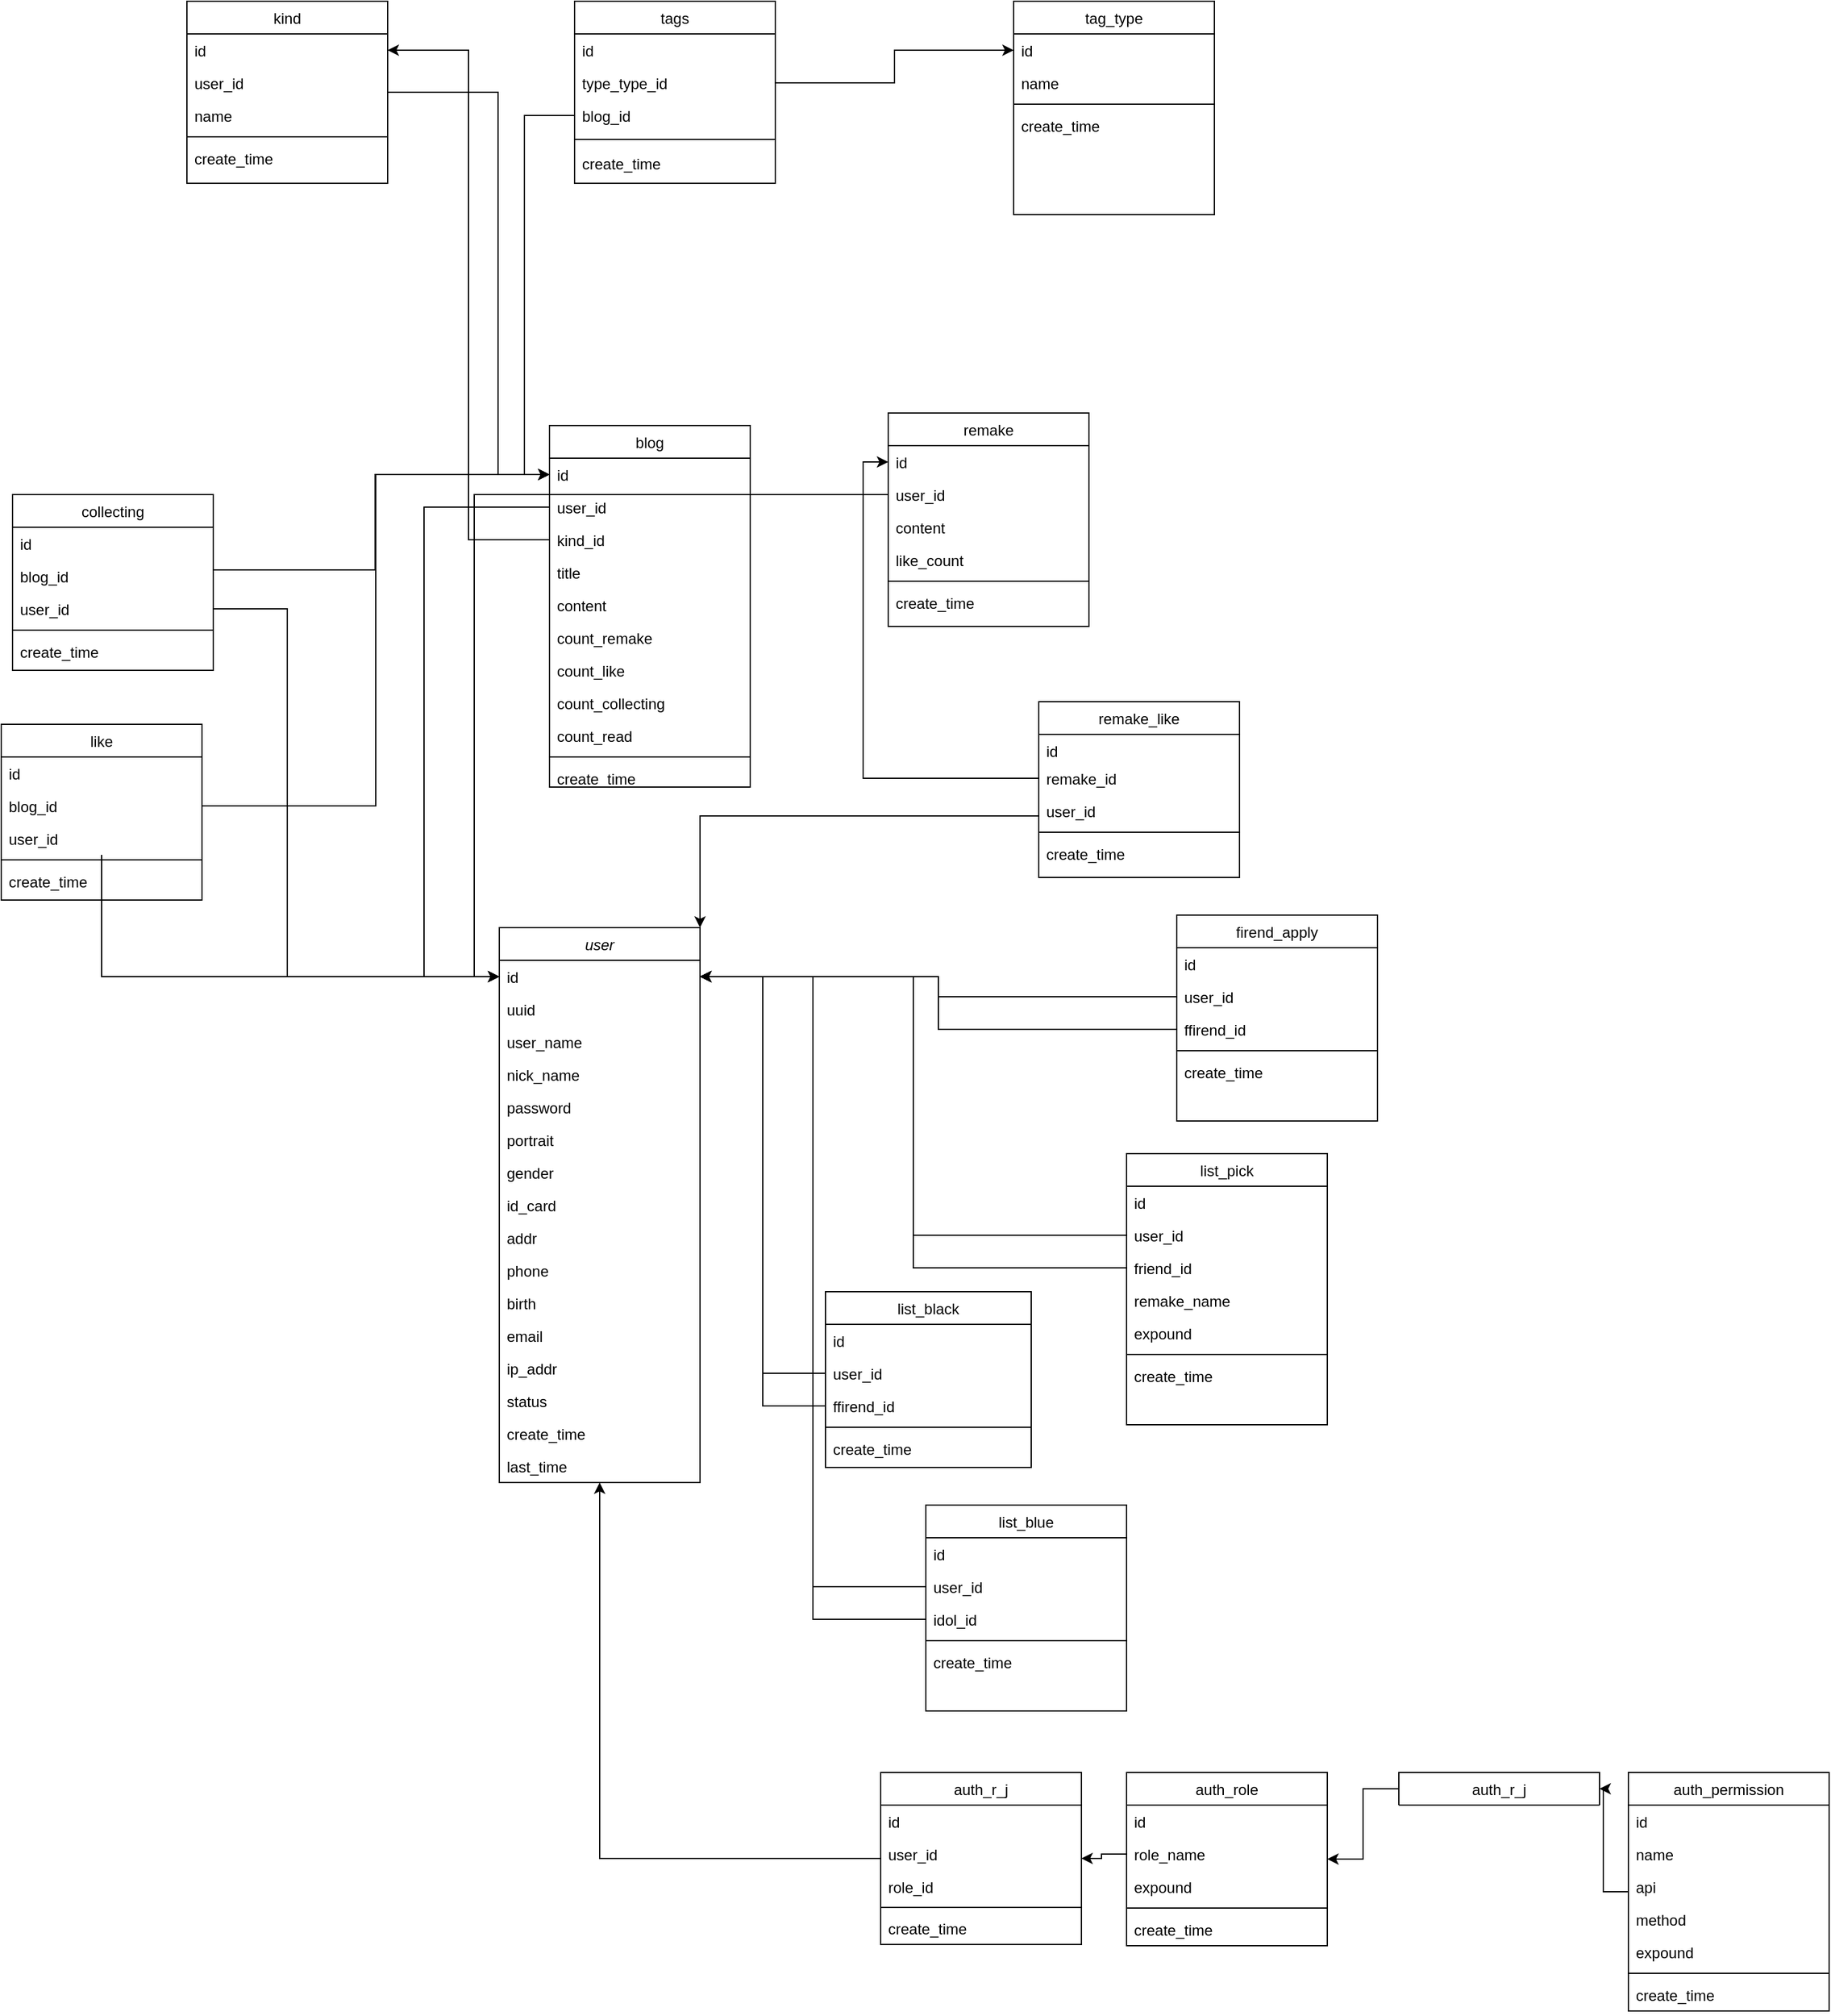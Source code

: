 <mxfile version="13.7.9" type="embed"><diagram id="C5RBs43oDa-KdzZeNtuy" name="Page-1"><mxGraphModel dx="1106" dy="1370" grid="0" gridSize="10" guides="1" tooltips="1" connect="1" arrows="1" fold="1" page="0" pageScale="1" pageWidth="827" pageHeight="1169" background="none" math="0" shadow="0"><root><mxCell id="WIyWlLk6GJQsqaUBKTNV-0"/><mxCell id="WIyWlLk6GJQsqaUBKTNV-1" parent="WIyWlLk6GJQsqaUBKTNV-0"/><mxCell id="zkfFHV4jXpPFQw0GAbJ--0" value="user" style="swimlane;fontStyle=2;align=center;verticalAlign=top;childLayout=stackLayout;horizontal=1;startSize=26;horizontalStack=0;resizeParent=1;resizeLast=0;collapsible=1;marginBottom=0;rounded=0;shadow=0;strokeWidth=1;" parent="WIyWlLk6GJQsqaUBKTNV-1" vertex="1"><mxGeometry x="110" y="110" width="160" height="442" as="geometry"><mxRectangle x="110" y="110" width="160" height="26" as="alternateBounds"/></mxGeometry></mxCell><mxCell id="zkfFHV4jXpPFQw0GAbJ--1" value="id" style="text;align=left;verticalAlign=top;spacingLeft=4;spacingRight=4;overflow=hidden;rotatable=0;points=[[0,0.5],[1,0.5]];portConstraint=eastwest;" parent="zkfFHV4jXpPFQw0GAbJ--0" vertex="1"><mxGeometry y="26" width="160" height="26" as="geometry"/></mxCell><mxCell id="88" value="uuid" style="text;align=left;verticalAlign=top;spacingLeft=4;spacingRight=4;overflow=hidden;rotatable=0;points=[[0,0.5],[1,0.5]];portConstraint=eastwest;" parent="zkfFHV4jXpPFQw0GAbJ--0" vertex="1"><mxGeometry y="52" width="160" height="26" as="geometry"/></mxCell><mxCell id="zkfFHV4jXpPFQw0GAbJ--2" value="user_name" style="text;align=left;verticalAlign=top;spacingLeft=4;spacingRight=4;overflow=hidden;rotatable=0;points=[[0,0.5],[1,0.5]];portConstraint=eastwest;rounded=0;shadow=0;html=0;" parent="zkfFHV4jXpPFQw0GAbJ--0" vertex="1"><mxGeometry y="78" width="160" height="26" as="geometry"/></mxCell><mxCell id="QRf331SlElEudezFrXjZ-20" value="nick_name&#10;" style="text;align=left;verticalAlign=top;spacingLeft=4;spacingRight=4;overflow=hidden;rotatable=0;points=[[0,0.5],[1,0.5]];portConstraint=eastwest;rounded=0;shadow=0;html=0;" parent="zkfFHV4jXpPFQw0GAbJ--0" vertex="1"><mxGeometry y="104" width="160" height="26" as="geometry"/></mxCell><mxCell id="QRf331SlElEudezFrXjZ-13" value="password" style="text;align=left;verticalAlign=top;spacingLeft=4;spacingRight=4;overflow=hidden;rotatable=0;points=[[0,0.5],[1,0.5]];portConstraint=eastwest;rounded=0;shadow=0;html=0;" parent="zkfFHV4jXpPFQw0GAbJ--0" vertex="1"><mxGeometry y="130" width="160" height="26" as="geometry"/></mxCell><mxCell id="QRf331SlElEudezFrXjZ-16" value="portrait" style="text;align=left;verticalAlign=top;spacingLeft=4;spacingRight=4;overflow=hidden;rotatable=0;points=[[0,0.5],[1,0.5]];portConstraint=eastwest;rounded=0;shadow=0;html=0;" parent="zkfFHV4jXpPFQw0GAbJ--0" vertex="1"><mxGeometry y="156" width="160" height="26" as="geometry"/></mxCell><mxCell id="QRf331SlElEudezFrXjZ-15" value="gender&#10;&#10;&lt;span style=&quot;color: rgb(0, 0, 0); font-family: &amp;quot;pingfang sc&amp;quot;, arial, &amp;quot;hiragino sans gb&amp;quot;, stheiti, &amp;quot;microsoft yahei&amp;quot;, &amp;quot;wenquanyi micro hei&amp;quot;, sans-serif; font-size: 24px; font-style: normal; font-weight: 500; letter-spacing: normal; text-indent: 0px; text-transform: none; word-spacing: 0px; background-color: rgb(251, 251, 251); display: inline; float: none;&quot;&gt;Gender&lt;/span&gt;&#10;&#10;" style="text;align=left;verticalAlign=top;spacingLeft=4;spacingRight=4;overflow=hidden;rotatable=0;points=[[0,0.5],[1,0.5]];portConstraint=eastwest;rounded=0;shadow=0;html=0;" parent="zkfFHV4jXpPFQw0GAbJ--0" vertex="1"><mxGeometry y="182" width="160" height="26" as="geometry"/></mxCell><mxCell id="QRf331SlElEudezFrXjZ-21" value="id_card&#10;" style="text;align=left;verticalAlign=top;spacingLeft=4;spacingRight=4;overflow=hidden;rotatable=0;points=[[0,0.5],[1,0.5]];portConstraint=eastwest;" parent="zkfFHV4jXpPFQw0GAbJ--0" vertex="1"><mxGeometry y="208" width="160" height="26" as="geometry"/></mxCell><mxCell id="QRf331SlElEudezFrXjZ-22" value="addr" style="text;align=left;verticalAlign=top;spacingLeft=4;spacingRight=4;overflow=hidden;rotatable=0;points=[[0,0.5],[1,0.5]];portConstraint=eastwest;" parent="zkfFHV4jXpPFQw0GAbJ--0" vertex="1"><mxGeometry y="234" width="160" height="26" as="geometry"/></mxCell><mxCell id="QRf331SlElEudezFrXjZ-19" value="phone" style="text;align=left;verticalAlign=top;spacingLeft=4;spacingRight=4;overflow=hidden;rotatable=0;points=[[0,0.5],[1,0.5]];portConstraint=eastwest;rounded=0;shadow=0;html=0;" parent="zkfFHV4jXpPFQw0GAbJ--0" vertex="1"><mxGeometry y="260" width="160" height="26" as="geometry"/></mxCell><mxCell id="QRf331SlElEudezFrXjZ-17" value="birth&#10;" style="text;align=left;verticalAlign=top;spacingLeft=4;spacingRight=4;overflow=hidden;rotatable=0;points=[[0,0.5],[1,0.5]];portConstraint=eastwest;rounded=0;shadow=0;html=0;" parent="zkfFHV4jXpPFQw0GAbJ--0" vertex="1"><mxGeometry y="286" width="160" height="26" as="geometry"/></mxCell><mxCell id="zkfFHV4jXpPFQw0GAbJ--3" value="email" style="text;align=left;verticalAlign=top;spacingLeft=4;spacingRight=4;overflow=hidden;rotatable=0;points=[[0,0.5],[1,0.5]];portConstraint=eastwest;rounded=0;shadow=0;html=0;" parent="zkfFHV4jXpPFQw0GAbJ--0" vertex="1"><mxGeometry y="312" width="160" height="26" as="geometry"/></mxCell><mxCell id="k0dtA5pI21Ph_cHC4nyu-18" value="ip_addr" style="text;align=left;verticalAlign=top;spacingLeft=4;spacingRight=4;overflow=hidden;rotatable=0;points=[[0,0.5],[1,0.5]];portConstraint=eastwest;rounded=0;shadow=0;html=0;" parent="zkfFHV4jXpPFQw0GAbJ--0" vertex="1"><mxGeometry y="338" width="160" height="26" as="geometry"/></mxCell><mxCell id="k0dtA5pI21Ph_cHC4nyu-0" value="status" style="text;align=left;verticalAlign=top;spacingLeft=4;spacingRight=4;overflow=hidden;rotatable=0;points=[[0,0.5],[1,0.5]];portConstraint=eastwest;rounded=0;shadow=0;html=0;" parent="zkfFHV4jXpPFQw0GAbJ--0" vertex="1"><mxGeometry y="364" width="160" height="26" as="geometry"/></mxCell><mxCell id="k0dtA5pI21Ph_cHC4nyu-1" value="create_time" style="text;align=left;verticalAlign=top;spacingLeft=4;spacingRight=4;overflow=hidden;rotatable=0;points=[[0,0.5],[1,0.5]];portConstraint=eastwest;rounded=0;shadow=0;html=0;" parent="zkfFHV4jXpPFQw0GAbJ--0" vertex="1"><mxGeometry y="390" width="160" height="26" as="geometry"/></mxCell><mxCell id="k0dtA5pI21Ph_cHC4nyu-2" value="last_time" style="text;align=left;verticalAlign=top;spacingLeft=4;spacingRight=4;overflow=hidden;rotatable=0;points=[[0,0.5],[1,0.5]];portConstraint=eastwest;rounded=0;shadow=0;html=0;" parent="zkfFHV4jXpPFQw0GAbJ--0" vertex="1"><mxGeometry y="416" width="160" height="26" as="geometry"/></mxCell><mxCell id="zkfFHV4jXpPFQw0GAbJ--17" value="auth_role" style="swimlane;fontStyle=0;align=center;verticalAlign=top;childLayout=stackLayout;horizontal=1;startSize=26;horizontalStack=0;resizeParent=1;resizeLast=0;collapsible=1;marginBottom=0;rounded=0;shadow=0;strokeWidth=1;" parent="WIyWlLk6GJQsqaUBKTNV-1" vertex="1"><mxGeometry x="610" y="783" width="160" height="138" as="geometry"><mxRectangle x="610" y="783" width="160" height="26" as="alternateBounds"/></mxGeometry></mxCell><mxCell id="QRf331SlElEudezFrXjZ-18" value="id" style="text;align=left;verticalAlign=top;spacingLeft=4;spacingRight=4;overflow=hidden;rotatable=0;points=[[0,0.5],[1,0.5]];portConstraint=eastwest;rounded=0;shadow=0;html=0;" parent="zkfFHV4jXpPFQw0GAbJ--17" vertex="1"><mxGeometry y="26" width="160" height="26" as="geometry"/></mxCell><mxCell id="k0dtA5pI21Ph_cHC4nyu-65" value="role_name" style="text;align=left;verticalAlign=top;spacingLeft=4;spacingRight=4;overflow=hidden;rotatable=0;points=[[0,0.5],[1,0.5]];portConstraint=eastwest;rounded=0;shadow=0;html=0;" parent="zkfFHV4jXpPFQw0GAbJ--17" vertex="1"><mxGeometry y="52" width="160" height="26" as="geometry"/></mxCell><mxCell id="k0dtA5pI21Ph_cHC4nyu-67" value="expound" style="text;align=left;verticalAlign=top;spacingLeft=4;spacingRight=4;overflow=hidden;rotatable=0;points=[[0,0.5],[1,0.5]];portConstraint=eastwest;rounded=0;shadow=0;html=0;" parent="zkfFHV4jXpPFQw0GAbJ--17" vertex="1"><mxGeometry y="78" width="160" height="26" as="geometry"/></mxCell><mxCell id="zkfFHV4jXpPFQw0GAbJ--23" value="" style="line;html=1;strokeWidth=1;align=left;verticalAlign=middle;spacingTop=-1;spacingLeft=3;spacingRight=3;rotatable=0;labelPosition=right;points=[];portConstraint=eastwest;" parent="zkfFHV4jXpPFQw0GAbJ--17" vertex="1"><mxGeometry y="104" width="160" height="8" as="geometry"/></mxCell><mxCell id="k0dtA5pI21Ph_cHC4nyu-60" value="create_time" style="text;align=left;verticalAlign=top;spacingLeft=4;spacingRight=4;overflow=hidden;rotatable=0;points=[[0,0.5],[1,0.5]];portConstraint=eastwest;" parent="zkfFHV4jXpPFQw0GAbJ--17" vertex="1"><mxGeometry y="112" width="160" height="26" as="geometry"/></mxCell><mxCell id="k0dtA5pI21Ph_cHC4nyu-87" style="edgeStyle=orthogonalEdgeStyle;rounded=0;orthogonalLoop=1;jettySize=auto;html=1;" parent="WIyWlLk6GJQsqaUBKTNV-1" source="k0dtA5pI21Ph_cHC4nyu-61" target="k0dtA5pI21Ph_cHC4nyu-69" edge="1"><mxGeometry relative="1" as="geometry"/></mxCell><mxCell id="k0dtA5pI21Ph_cHC4nyu-61" value="auth_permission" style="swimlane;fontStyle=0;align=center;verticalAlign=top;childLayout=stackLayout;horizontal=1;startSize=26;horizontalStack=0;resizeParent=1;resizeLast=0;collapsible=1;marginBottom=0;rounded=0;shadow=0;strokeWidth=1;" parent="WIyWlLk6GJQsqaUBKTNV-1" vertex="1"><mxGeometry x="1010" y="783" width="160" height="190" as="geometry"><mxRectangle x="1010" y="783" width="160" height="26" as="alternateBounds"/></mxGeometry></mxCell><mxCell id="k0dtA5pI21Ph_cHC4nyu-62" value="id" style="text;align=left;verticalAlign=top;spacingLeft=4;spacingRight=4;overflow=hidden;rotatable=0;points=[[0,0.5],[1,0.5]];portConstraint=eastwest;rounded=0;shadow=0;html=0;" parent="k0dtA5pI21Ph_cHC4nyu-61" vertex="1"><mxGeometry y="26" width="160" height="26" as="geometry"/></mxCell><mxCell id="k0dtA5pI21Ph_cHC4nyu-66" value="name" style="text;align=left;verticalAlign=top;spacingLeft=4;spacingRight=4;overflow=hidden;rotatable=0;points=[[0,0.5],[1,0.5]];portConstraint=eastwest;rounded=0;shadow=0;html=0;" parent="k0dtA5pI21Ph_cHC4nyu-61" vertex="1"><mxGeometry y="52" width="160" height="26" as="geometry"/></mxCell><mxCell id="k0dtA5pI21Ph_cHC4nyu-85" value="api" style="text;align=left;verticalAlign=top;spacingLeft=4;spacingRight=4;overflow=hidden;rotatable=0;points=[[0,0.5],[1,0.5]];portConstraint=eastwest;rounded=0;shadow=0;html=0;" parent="k0dtA5pI21Ph_cHC4nyu-61" vertex="1"><mxGeometry y="78" width="160" height="26" as="geometry"/></mxCell><mxCell id="106" value="method" style="text;align=left;verticalAlign=top;spacingLeft=4;spacingRight=4;overflow=hidden;rotatable=0;points=[[0,0.5],[1,0.5]];portConstraint=eastwest;rounded=0;shadow=0;html=0;" parent="k0dtA5pI21Ph_cHC4nyu-61" vertex="1"><mxGeometry y="104" width="160" height="26" as="geometry"/></mxCell><mxCell id="k0dtA5pI21Ph_cHC4nyu-68" value="expound&#10;" style="text;align=left;verticalAlign=top;spacingLeft=4;spacingRight=4;overflow=hidden;rotatable=0;points=[[0,0.5],[1,0.5]];portConstraint=eastwest;rounded=0;shadow=0;html=0;" parent="k0dtA5pI21Ph_cHC4nyu-61" vertex="1"><mxGeometry y="130" width="160" height="26" as="geometry"/></mxCell><mxCell id="k0dtA5pI21Ph_cHC4nyu-63" value="" style="line;html=1;strokeWidth=1;align=left;verticalAlign=middle;spacingTop=-1;spacingLeft=3;spacingRight=3;rotatable=0;labelPosition=right;points=[];portConstraint=eastwest;" parent="k0dtA5pI21Ph_cHC4nyu-61" vertex="1"><mxGeometry y="156" width="160" height="8" as="geometry"/></mxCell><mxCell id="k0dtA5pI21Ph_cHC4nyu-64" value="create_time" style="text;align=left;verticalAlign=top;spacingLeft=4;spacingRight=4;overflow=hidden;rotatable=0;points=[[0,0.5],[1,0.5]];portConstraint=eastwest;" parent="k0dtA5pI21Ph_cHC4nyu-61" vertex="1"><mxGeometry y="164" width="160" height="26" as="geometry"/></mxCell><mxCell id="k0dtA5pI21Ph_cHC4nyu-86" style="edgeStyle=orthogonalEdgeStyle;rounded=0;orthogonalLoop=1;jettySize=auto;html=1;" parent="WIyWlLk6GJQsqaUBKTNV-1" source="k0dtA5pI21Ph_cHC4nyu-69" target="zkfFHV4jXpPFQw0GAbJ--17" edge="1"><mxGeometry relative="1" as="geometry"/></mxCell><mxCell id="k0dtA5pI21Ph_cHC4nyu-69" value="auth_r_j" style="swimlane;fontStyle=0;align=center;verticalAlign=top;childLayout=stackLayout;horizontal=1;startSize=26;horizontalStack=0;resizeParent=1;resizeLast=0;collapsible=1;marginBottom=0;rounded=0;shadow=0;strokeWidth=1;" parent="WIyWlLk6GJQsqaUBKTNV-1" vertex="1" collapsed="1"><mxGeometry x="827" y="783" width="160" height="26" as="geometry"><mxRectangle x="870" y="770" width="160" height="164" as="alternateBounds"/></mxGeometry></mxCell><mxCell id="k0dtA5pI21Ph_cHC4nyu-70" value="id" style="text;align=left;verticalAlign=top;spacingLeft=4;spacingRight=4;overflow=hidden;rotatable=0;points=[[0,0.5],[1,0.5]];portConstraint=eastwest;rounded=0;shadow=0;html=0;" parent="k0dtA5pI21Ph_cHC4nyu-69" vertex="1"><mxGeometry y="26" width="160" height="26" as="geometry"/></mxCell><mxCell id="k0dtA5pI21Ph_cHC4nyu-83" value="role_id" style="text;align=left;verticalAlign=top;spacingLeft=4;spacingRight=4;overflow=hidden;rotatable=0;points=[[0,0.5],[1,0.5]];portConstraint=eastwest;rounded=0;shadow=0;html=0;" parent="k0dtA5pI21Ph_cHC4nyu-69" vertex="1"><mxGeometry y="52" width="160" height="26" as="geometry"/></mxCell><mxCell id="k0dtA5pI21Ph_cHC4nyu-71" value="permission_id" style="text;align=left;verticalAlign=top;spacingLeft=4;spacingRight=4;overflow=hidden;rotatable=0;points=[[0,0.5],[1,0.5]];portConstraint=eastwest;rounded=0;shadow=0;html=0;" parent="k0dtA5pI21Ph_cHC4nyu-69" vertex="1"><mxGeometry y="78" width="160" height="26" as="geometry"/></mxCell><mxCell id="k0dtA5pI21Ph_cHC4nyu-72" value="expound" style="text;align=left;verticalAlign=top;spacingLeft=4;spacingRight=4;overflow=hidden;rotatable=0;points=[[0,0.5],[1,0.5]];portConstraint=eastwest;rounded=0;shadow=0;html=0;" parent="k0dtA5pI21Ph_cHC4nyu-69" vertex="1"><mxGeometry y="104" width="160" height="26" as="geometry"/></mxCell><mxCell id="k0dtA5pI21Ph_cHC4nyu-73" value="" style="line;html=1;strokeWidth=1;align=left;verticalAlign=middle;spacingTop=-1;spacingLeft=3;spacingRight=3;rotatable=0;labelPosition=right;points=[];portConstraint=eastwest;" parent="k0dtA5pI21Ph_cHC4nyu-69" vertex="1"><mxGeometry y="130" width="160" height="8" as="geometry"/></mxCell><mxCell id="k0dtA5pI21Ph_cHC4nyu-74" value="create_time" style="text;align=left;verticalAlign=top;spacingLeft=4;spacingRight=4;overflow=hidden;rotatable=0;points=[[0,0.5],[1,0.5]];portConstraint=eastwest;" parent="k0dtA5pI21Ph_cHC4nyu-69" vertex="1"><mxGeometry y="138" width="160" height="26" as="geometry"/></mxCell><mxCell id="k0dtA5pI21Ph_cHC4nyu-90" style="edgeStyle=orthogonalEdgeStyle;rounded=0;orthogonalLoop=1;jettySize=auto;html=1;" parent="WIyWlLk6GJQsqaUBKTNV-1" source="k0dtA5pI21Ph_cHC4nyu-77" target="zkfFHV4jXpPFQw0GAbJ--0" edge="1"><mxGeometry relative="1" as="geometry"/></mxCell><mxCell id="k0dtA5pI21Ph_cHC4nyu-77" value="auth_r_j" style="swimlane;fontStyle=0;align=center;verticalAlign=top;childLayout=stackLayout;horizontal=1;startSize=26;horizontalStack=0;resizeParent=1;resizeLast=0;collapsible=1;marginBottom=0;rounded=0;shadow=0;strokeWidth=1;" parent="WIyWlLk6GJQsqaUBKTNV-1" vertex="1"><mxGeometry x="414" y="783" width="160" height="137" as="geometry"><mxRectangle x="414" y="783" width="160" height="26" as="alternateBounds"/></mxGeometry></mxCell><mxCell id="k0dtA5pI21Ph_cHC4nyu-78" value="id" style="text;align=left;verticalAlign=top;spacingLeft=4;spacingRight=4;overflow=hidden;rotatable=0;points=[[0,0.5],[1,0.5]];portConstraint=eastwest;rounded=0;shadow=0;html=0;" parent="k0dtA5pI21Ph_cHC4nyu-77" vertex="1"><mxGeometry y="26" width="160" height="26" as="geometry"/></mxCell><mxCell id="k0dtA5pI21Ph_cHC4nyu-79" value="user_id" style="text;align=left;verticalAlign=top;spacingLeft=4;spacingRight=4;overflow=hidden;rotatable=0;points=[[0,0.5],[1,0.5]];portConstraint=eastwest;rounded=0;shadow=0;html=0;" parent="k0dtA5pI21Ph_cHC4nyu-77" vertex="1"><mxGeometry y="52" width="160" height="26" as="geometry"/></mxCell><mxCell id="k0dtA5pI21Ph_cHC4nyu-88" value="role_id&#10;" style="text;align=left;verticalAlign=top;spacingLeft=4;spacingRight=4;overflow=hidden;rotatable=0;points=[[0,0.5],[1,0.5]];portConstraint=eastwest;rounded=0;shadow=0;html=0;" parent="k0dtA5pI21Ph_cHC4nyu-77" vertex="1"><mxGeometry y="78" width="160" height="26" as="geometry"/></mxCell><mxCell id="k0dtA5pI21Ph_cHC4nyu-81" value="" style="line;html=1;strokeWidth=1;align=left;verticalAlign=middle;spacingTop=-1;spacingLeft=3;spacingRight=3;rotatable=0;labelPosition=right;points=[];portConstraint=eastwest;" parent="k0dtA5pI21Ph_cHC4nyu-77" vertex="1"><mxGeometry y="104" width="160" height="7" as="geometry"/></mxCell><mxCell id="k0dtA5pI21Ph_cHC4nyu-82" value="create_time" style="text;align=left;verticalAlign=top;spacingLeft=4;spacingRight=4;overflow=hidden;rotatable=0;points=[[0,0.5],[1,0.5]];portConstraint=eastwest;" parent="k0dtA5pI21Ph_cHC4nyu-77" vertex="1"><mxGeometry y="111" width="160" height="26" as="geometry"/></mxCell><mxCell id="k0dtA5pI21Ph_cHC4nyu-89" style="edgeStyle=orthogonalEdgeStyle;rounded=0;orthogonalLoop=1;jettySize=auto;html=1;" parent="WIyWlLk6GJQsqaUBKTNV-1" source="k0dtA5pI21Ph_cHC4nyu-65" target="k0dtA5pI21Ph_cHC4nyu-77" edge="1"><mxGeometry relative="1" as="geometry"/></mxCell><mxCell id="k0dtA5pI21Ph_cHC4nyu-91" value="list_pick" style="swimlane;fontStyle=0;align=center;verticalAlign=top;childLayout=stackLayout;horizontal=1;startSize=26;horizontalStack=0;resizeParent=1;resizeLast=0;collapsible=1;marginBottom=0;rounded=0;shadow=0;strokeWidth=1;" parent="WIyWlLk6GJQsqaUBKTNV-1" vertex="1"><mxGeometry x="610" y="290" width="160" height="216" as="geometry"><mxRectangle x="414" y="230" width="160" height="26" as="alternateBounds"/></mxGeometry></mxCell><mxCell id="k0dtA5pI21Ph_cHC4nyu-92" value="id" style="text;align=left;verticalAlign=top;spacingLeft=4;spacingRight=4;overflow=hidden;rotatable=0;points=[[0,0.5],[1,0.5]];portConstraint=eastwest;rounded=0;shadow=0;html=0;" parent="k0dtA5pI21Ph_cHC4nyu-91" vertex="1"><mxGeometry y="26" width="160" height="26" as="geometry"/></mxCell><mxCell id="k0dtA5pI21Ph_cHC4nyu-93" value="user_id&#10;" style="text;align=left;verticalAlign=top;spacingLeft=4;spacingRight=4;overflow=hidden;rotatable=0;points=[[0,0.5],[1,0.5]];portConstraint=eastwest;rounded=0;shadow=0;html=0;" parent="k0dtA5pI21Ph_cHC4nyu-91" vertex="1"><mxGeometry y="52" width="160" height="26" as="geometry"/></mxCell><mxCell id="k0dtA5pI21Ph_cHC4nyu-128" value="friend_id" style="text;align=left;verticalAlign=top;spacingLeft=4;spacingRight=4;overflow=hidden;rotatable=0;points=[[0,0.5],[1,0.5]];portConstraint=eastwest;rounded=0;shadow=0;html=0;" parent="k0dtA5pI21Ph_cHC4nyu-91" vertex="1"><mxGeometry y="78" width="160" height="26" as="geometry"/></mxCell><mxCell id="k0dtA5pI21Ph_cHC4nyu-110" value="remake_name&#10;" style="text;align=left;verticalAlign=top;spacingLeft=4;spacingRight=4;overflow=hidden;rotatable=0;points=[[0,0.5],[1,0.5]];portConstraint=eastwest;rounded=0;shadow=0;html=0;" parent="k0dtA5pI21Ph_cHC4nyu-91" vertex="1"><mxGeometry y="104" width="160" height="26" as="geometry"/></mxCell><mxCell id="k0dtA5pI21Ph_cHC4nyu-94" value="expound" style="text;align=left;verticalAlign=top;spacingLeft=4;spacingRight=4;overflow=hidden;rotatable=0;points=[[0,0.5],[1,0.5]];portConstraint=eastwest;rounded=0;shadow=0;html=0;" parent="k0dtA5pI21Ph_cHC4nyu-91" vertex="1"><mxGeometry y="130" width="160" height="26" as="geometry"/></mxCell><mxCell id="k0dtA5pI21Ph_cHC4nyu-95" value="" style="line;html=1;strokeWidth=1;align=left;verticalAlign=middle;spacingTop=-1;spacingLeft=3;spacingRight=3;rotatable=0;labelPosition=right;points=[];portConstraint=eastwest;" parent="k0dtA5pI21Ph_cHC4nyu-91" vertex="1"><mxGeometry y="156" width="160" height="8" as="geometry"/></mxCell><mxCell id="k0dtA5pI21Ph_cHC4nyu-96" value="create_time" style="text;align=left;verticalAlign=top;spacingLeft=4;spacingRight=4;overflow=hidden;rotatable=0;points=[[0,0.5],[1,0.5]];portConstraint=eastwest;" parent="k0dtA5pI21Ph_cHC4nyu-91" vertex="1"><mxGeometry y="164" width="160" height="26" as="geometry"/></mxCell><mxCell id="k0dtA5pI21Ph_cHC4nyu-99" value="list_blue" style="swimlane;fontStyle=0;align=center;verticalAlign=top;childLayout=stackLayout;horizontal=1;startSize=26;horizontalStack=0;resizeParent=1;resizeLast=0;collapsible=1;marginBottom=0;rounded=0;shadow=0;strokeWidth=1;" parent="WIyWlLk6GJQsqaUBKTNV-1" vertex="1"><mxGeometry x="450" y="570" width="160" height="164" as="geometry"><mxRectangle x="450" y="570" width="160" height="26" as="alternateBounds"/></mxGeometry></mxCell><mxCell id="k0dtA5pI21Ph_cHC4nyu-100" value="id" style="text;align=left;verticalAlign=top;spacingLeft=4;spacingRight=4;overflow=hidden;rotatable=0;points=[[0,0.5],[1,0.5]];portConstraint=eastwest;rounded=0;shadow=0;html=0;" parent="k0dtA5pI21Ph_cHC4nyu-99" vertex="1"><mxGeometry y="26" width="160" height="26" as="geometry"/></mxCell><mxCell id="k0dtA5pI21Ph_cHC4nyu-102" value="user_id&#10;" style="text;align=left;verticalAlign=top;spacingLeft=4;spacingRight=4;overflow=hidden;rotatable=0;points=[[0,0.5],[1,0.5]];portConstraint=eastwest;rounded=0;shadow=0;html=0;" parent="k0dtA5pI21Ph_cHC4nyu-99" vertex="1"><mxGeometry y="52" width="160" height="26" as="geometry"/></mxCell><mxCell id="k0dtA5pI21Ph_cHC4nyu-101" value="idol_id" style="text;align=left;verticalAlign=top;spacingLeft=4;spacingRight=4;overflow=hidden;rotatable=0;points=[[0,0.5],[1,0.5]];portConstraint=eastwest;rounded=0;shadow=0;html=0;" parent="k0dtA5pI21Ph_cHC4nyu-99" vertex="1"><mxGeometry y="78" width="160" height="26" as="geometry"/></mxCell><mxCell id="k0dtA5pI21Ph_cHC4nyu-104" value="" style="line;html=1;strokeWidth=1;align=left;verticalAlign=middle;spacingTop=-1;spacingLeft=3;spacingRight=3;rotatable=0;labelPosition=right;points=[];portConstraint=eastwest;" parent="k0dtA5pI21Ph_cHC4nyu-99" vertex="1"><mxGeometry y="104" width="160" height="8" as="geometry"/></mxCell><mxCell id="k0dtA5pI21Ph_cHC4nyu-105" value="create_time" style="text;align=left;verticalAlign=top;spacingLeft=4;spacingRight=4;overflow=hidden;rotatable=0;points=[[0,0.5],[1,0.5]];portConstraint=eastwest;" parent="k0dtA5pI21Ph_cHC4nyu-99" vertex="1"><mxGeometry y="112" width="160" height="26" as="geometry"/></mxCell><mxCell id="k0dtA5pI21Ph_cHC4nyu-111" value="firend_apply" style="swimlane;fontStyle=0;align=center;verticalAlign=top;childLayout=stackLayout;horizontal=1;startSize=26;horizontalStack=0;resizeParent=1;resizeLast=0;collapsible=1;marginBottom=0;rounded=0;shadow=0;strokeWidth=1;" parent="WIyWlLk6GJQsqaUBKTNV-1" vertex="1"><mxGeometry x="650" y="100" width="160" height="164" as="geometry"><mxRectangle x="414" y="110" width="160" height="26" as="alternateBounds"/></mxGeometry></mxCell><mxCell id="k0dtA5pI21Ph_cHC4nyu-112" value="id" style="text;align=left;verticalAlign=top;spacingLeft=4;spacingRight=4;overflow=hidden;rotatable=0;points=[[0,0.5],[1,0.5]];portConstraint=eastwest;rounded=0;shadow=0;html=0;" parent="k0dtA5pI21Ph_cHC4nyu-111" vertex="1"><mxGeometry y="26" width="160" height="26" as="geometry"/></mxCell><mxCell id="k0dtA5pI21Ph_cHC4nyu-113" value="user_id&#10;" style="text;align=left;verticalAlign=top;spacingLeft=4;spacingRight=4;overflow=hidden;rotatable=0;points=[[0,0.5],[1,0.5]];portConstraint=eastwest;rounded=0;shadow=0;html=0;" parent="k0dtA5pI21Ph_cHC4nyu-111" vertex="1"><mxGeometry y="52" width="160" height="26" as="geometry"/></mxCell><mxCell id="k0dtA5pI21Ph_cHC4nyu-114" value="ffirend_id" style="text;align=left;verticalAlign=top;spacingLeft=4;spacingRight=4;overflow=hidden;rotatable=0;points=[[0,0.5],[1,0.5]];portConstraint=eastwest;rounded=0;shadow=0;html=0;" parent="k0dtA5pI21Ph_cHC4nyu-111" vertex="1"><mxGeometry y="78" width="160" height="26" as="geometry"/></mxCell><mxCell id="k0dtA5pI21Ph_cHC4nyu-115" value="" style="line;html=1;strokeWidth=1;align=left;verticalAlign=middle;spacingTop=-1;spacingLeft=3;spacingRight=3;rotatable=0;labelPosition=right;points=[];portConstraint=eastwest;" parent="k0dtA5pI21Ph_cHC4nyu-111" vertex="1"><mxGeometry y="104" width="160" height="8" as="geometry"/></mxCell><mxCell id="k0dtA5pI21Ph_cHC4nyu-116" value="create_time" style="text;align=left;verticalAlign=top;spacingLeft=4;spacingRight=4;overflow=hidden;rotatable=0;points=[[0,0.5],[1,0.5]];portConstraint=eastwest;" parent="k0dtA5pI21Ph_cHC4nyu-111" vertex="1"><mxGeometry y="112" width="160" height="26" as="geometry"/></mxCell><mxCell id="k0dtA5pI21Ph_cHC4nyu-117" value="list_black" style="swimlane;fontStyle=0;align=center;verticalAlign=top;childLayout=stackLayout;horizontal=1;startSize=26;horizontalStack=0;resizeParent=1;resizeLast=0;collapsible=1;marginBottom=0;rounded=0;shadow=0;strokeWidth=1;" parent="WIyWlLk6GJQsqaUBKTNV-1" vertex="1"><mxGeometry x="370" y="400" width="164" height="140" as="geometry"><mxRectangle x="410" y="460" width="160" height="26" as="alternateBounds"/></mxGeometry></mxCell><mxCell id="k0dtA5pI21Ph_cHC4nyu-118" value="id" style="text;align=left;verticalAlign=top;spacingLeft=4;spacingRight=4;overflow=hidden;rotatable=0;points=[[0,0.5],[1,0.5]];portConstraint=eastwest;rounded=0;shadow=0;html=0;" parent="k0dtA5pI21Ph_cHC4nyu-117" vertex="1"><mxGeometry y="26" width="164" height="26" as="geometry"/></mxCell><mxCell id="k0dtA5pI21Ph_cHC4nyu-119" value="user_id&#10;" style="text;align=left;verticalAlign=top;spacingLeft=4;spacingRight=4;overflow=hidden;rotatable=0;points=[[0,0.5],[1,0.5]];portConstraint=eastwest;rounded=0;shadow=0;html=0;" parent="k0dtA5pI21Ph_cHC4nyu-117" vertex="1"><mxGeometry y="52" width="164" height="26" as="geometry"/></mxCell><mxCell id="k0dtA5pI21Ph_cHC4nyu-120" value="ffirend_id" style="text;align=left;verticalAlign=top;spacingLeft=4;spacingRight=4;overflow=hidden;rotatable=0;points=[[0,0.5],[1,0.5]];portConstraint=eastwest;rounded=0;shadow=0;html=0;" parent="k0dtA5pI21Ph_cHC4nyu-117" vertex="1"><mxGeometry y="78" width="164" height="26" as="geometry"/></mxCell><mxCell id="k0dtA5pI21Ph_cHC4nyu-123" value="" style="line;html=1;strokeWidth=1;align=left;verticalAlign=middle;spacingTop=-1;spacingLeft=3;spacingRight=3;rotatable=0;labelPosition=right;points=[];portConstraint=eastwest;" parent="k0dtA5pI21Ph_cHC4nyu-117" vertex="1"><mxGeometry y="104" width="164" height="8" as="geometry"/></mxCell><mxCell id="k0dtA5pI21Ph_cHC4nyu-124" value="create_time" style="text;align=left;verticalAlign=top;spacingLeft=4;spacingRight=4;overflow=hidden;rotatable=0;points=[[0,0.5],[1,0.5]];portConstraint=eastwest;" parent="k0dtA5pI21Ph_cHC4nyu-117" vertex="1"><mxGeometry y="112" width="164" height="26" as="geometry"/></mxCell><mxCell id="Z6jlPVVbpSoSJW2MmnYR-0" value="blog" style="swimlane;fontStyle=0;align=center;verticalAlign=top;childLayout=stackLayout;horizontal=1;startSize=26;horizontalStack=0;resizeParent=1;resizeLast=0;collapsible=1;marginBottom=0;rounded=0;shadow=0;strokeWidth=1;" parent="WIyWlLk6GJQsqaUBKTNV-1" vertex="1"><mxGeometry x="150" y="-290" width="160" height="288" as="geometry"><mxRectangle x="120" y="-290" width="160" height="26" as="alternateBounds"/></mxGeometry></mxCell><mxCell id="Z6jlPVVbpSoSJW2MmnYR-1" value="id" style="text;align=left;verticalAlign=top;spacingLeft=4;spacingRight=4;overflow=hidden;rotatable=0;points=[[0,0.5],[1,0.5]];portConstraint=eastwest;rounded=0;shadow=0;html=0;" parent="Z6jlPVVbpSoSJW2MmnYR-0" vertex="1"><mxGeometry y="26" width="160" height="26" as="geometry"/></mxCell><mxCell id="Z6jlPVVbpSoSJW2MmnYR-2" value="user_id&#10;" style="text;align=left;verticalAlign=top;spacingLeft=4;spacingRight=4;overflow=hidden;rotatable=0;points=[[0,0.5],[1,0.5]];portConstraint=eastwest;rounded=0;shadow=0;html=0;" parent="Z6jlPVVbpSoSJW2MmnYR-0" vertex="1"><mxGeometry y="52" width="160" height="26" as="geometry"/></mxCell><mxCell id="83" value="kind_id" style="text;align=left;verticalAlign=top;spacingLeft=4;spacingRight=4;overflow=hidden;rotatable=0;points=[[0,0.5],[1,0.5]];portConstraint=eastwest;rounded=0;shadow=0;html=0;" parent="Z6jlPVVbpSoSJW2MmnYR-0" vertex="1"><mxGeometry y="78" width="160" height="26" as="geometry"/></mxCell><mxCell id="Z6jlPVVbpSoSJW2MmnYR-3" value="title" style="text;align=left;verticalAlign=top;spacingLeft=4;spacingRight=4;overflow=hidden;rotatable=0;points=[[0,0.5],[1,0.5]];portConstraint=eastwest;rounded=0;shadow=0;html=0;" parent="Z6jlPVVbpSoSJW2MmnYR-0" vertex="1"><mxGeometry y="104" width="160" height="26" as="geometry"/></mxCell><mxCell id="Z6jlPVVbpSoSJW2MmnYR-4" value="content" style="text;align=left;verticalAlign=top;spacingLeft=4;spacingRight=4;overflow=hidden;rotatable=0;points=[[0,0.5],[1,0.5]];portConstraint=eastwest;rounded=0;shadow=0;html=0;" parent="Z6jlPVVbpSoSJW2MmnYR-0" vertex="1"><mxGeometry y="130" width="160" height="26" as="geometry"/></mxCell><mxCell id="Z6jlPVVbpSoSJW2MmnYR-5" value="count_remake&#10;" style="text;align=left;verticalAlign=top;spacingLeft=4;spacingRight=4;overflow=hidden;rotatable=0;points=[[0,0.5],[1,0.5]];portConstraint=eastwest;rounded=0;shadow=0;html=0;" parent="Z6jlPVVbpSoSJW2MmnYR-0" vertex="1"><mxGeometry y="156" width="160" height="26" as="geometry"/></mxCell><mxCell id="Z6jlPVVbpSoSJW2MmnYR-6" value="count_like" style="text;align=left;verticalAlign=top;spacingLeft=4;spacingRight=4;overflow=hidden;rotatable=0;points=[[0,0.5],[1,0.5]];portConstraint=eastwest;rounded=0;shadow=0;html=0;" parent="Z6jlPVVbpSoSJW2MmnYR-0" vertex="1"><mxGeometry y="182" width="160" height="26" as="geometry"/></mxCell><mxCell id="3" value="count_collecting    " style="text;align=left;verticalAlign=top;spacingLeft=4;spacingRight=4;overflow=hidden;rotatable=0;points=[[0,0.5],[1,0.5]];portConstraint=eastwest;rounded=0;shadow=0;html=0;" parent="Z6jlPVVbpSoSJW2MmnYR-0" vertex="1"><mxGeometry y="208" width="160" height="26" as="geometry"/></mxCell><mxCell id="86" value="count_read" style="text;align=left;verticalAlign=top;spacingLeft=4;spacingRight=4;overflow=hidden;rotatable=0;points=[[0,0.5],[1,0.5]];portConstraint=eastwest;rounded=0;shadow=0;html=0;" parent="Z6jlPVVbpSoSJW2MmnYR-0" vertex="1"><mxGeometry y="234" width="160" height="26" as="geometry"/></mxCell><mxCell id="Z6jlPVVbpSoSJW2MmnYR-7" value="" style="line;html=1;strokeWidth=1;align=left;verticalAlign=middle;spacingTop=-1;spacingLeft=3;spacingRight=3;rotatable=0;labelPosition=right;points=[];portConstraint=eastwest;" parent="Z6jlPVVbpSoSJW2MmnYR-0" vertex="1"><mxGeometry y="260" width="160" height="8" as="geometry"/></mxCell><mxCell id="Z6jlPVVbpSoSJW2MmnYR-8" value="create_time" style="text;align=left;verticalAlign=top;spacingLeft=4;spacingRight=4;overflow=hidden;rotatable=0;points=[[0,0.5],[1,0.5]];portConstraint=eastwest;" parent="Z6jlPVVbpSoSJW2MmnYR-0" vertex="1"><mxGeometry y="268" width="160" height="20" as="geometry"/></mxCell><mxCell id="14" value="like" style="swimlane;fontStyle=0;align=center;verticalAlign=top;childLayout=stackLayout;horizontal=1;startSize=26;horizontalStack=0;resizeParent=1;resizeLast=0;collapsible=1;marginBottom=0;rounded=0;shadow=0;strokeWidth=1;" parent="WIyWlLk6GJQsqaUBKTNV-1" vertex="1"><mxGeometry x="-287" y="-52" width="160" height="140" as="geometry"><mxRectangle x="490" y="-290" width="160" height="26" as="alternateBounds"/></mxGeometry></mxCell><mxCell id="15" value="id" style="text;align=left;verticalAlign=top;spacingLeft=4;spacingRight=4;overflow=hidden;rotatable=0;points=[[0,0.5],[1,0.5]];portConstraint=eastwest;rounded=0;shadow=0;html=0;" parent="14" vertex="1"><mxGeometry y="26" width="160" height="26" as="geometry"/></mxCell><mxCell id="17" value="blog_id" style="text;align=left;verticalAlign=top;spacingLeft=4;spacingRight=4;overflow=hidden;rotatable=0;points=[[0,0.5],[1,0.5]];portConstraint=eastwest;rounded=0;shadow=0;html=0;" parent="14" vertex="1"><mxGeometry y="52" width="160" height="26" as="geometry"/></mxCell><mxCell id="16" value="user_id&#10;" style="text;align=left;verticalAlign=top;spacingLeft=4;spacingRight=4;overflow=hidden;rotatable=0;points=[[0,0.5],[1,0.5]];portConstraint=eastwest;rounded=0;shadow=0;html=0;" parent="14" vertex="1"><mxGeometry y="78" width="160" height="26" as="geometry"/></mxCell><mxCell id="21" value="" style="line;html=1;strokeWidth=1;align=left;verticalAlign=middle;spacingTop=-1;spacingLeft=3;spacingRight=3;rotatable=0;labelPosition=right;points=[];portConstraint=eastwest;" parent="14" vertex="1"><mxGeometry y="104" width="160" height="8" as="geometry"/></mxCell><mxCell id="22" value="create_time" style="text;align=left;verticalAlign=top;spacingLeft=4;spacingRight=4;overflow=hidden;rotatable=0;points=[[0,0.5],[1,0.5]];portConstraint=eastwest;" parent="14" vertex="1"><mxGeometry y="112" width="160" height="26" as="geometry"/></mxCell><mxCell id="24" value="collecting" style="swimlane;fontStyle=0;align=center;verticalAlign=top;childLayout=stackLayout;horizontal=1;startSize=26;horizontalStack=0;resizeParent=1;resizeLast=0;collapsible=1;marginBottom=0;rounded=0;shadow=0;strokeWidth=1;" parent="WIyWlLk6GJQsqaUBKTNV-1" vertex="1"><mxGeometry x="-278" y="-235" width="160" height="140" as="geometry"><mxRectangle x="490" y="-290" width="160" height="26" as="alternateBounds"/></mxGeometry></mxCell><mxCell id="25" value="id" style="text;align=left;verticalAlign=top;spacingLeft=4;spacingRight=4;overflow=hidden;rotatable=0;points=[[0,0.5],[1,0.5]];portConstraint=eastwest;rounded=0;shadow=0;html=0;" parent="24" vertex="1"><mxGeometry y="26" width="160" height="26" as="geometry"/></mxCell><mxCell id="27" value="blog_id" style="text;align=left;verticalAlign=top;spacingLeft=4;spacingRight=4;overflow=hidden;rotatable=0;points=[[0,0.5],[1,0.5]];portConstraint=eastwest;rounded=0;shadow=0;html=0;" parent="24" vertex="1"><mxGeometry y="52" width="160" height="26" as="geometry"/></mxCell><mxCell id="26" value="user_id&#10;" style="text;align=left;verticalAlign=top;spacingLeft=4;spacingRight=4;overflow=hidden;rotatable=0;points=[[0,0.5],[1,0.5]];portConstraint=eastwest;rounded=0;shadow=0;html=0;" parent="24" vertex="1"><mxGeometry y="78" width="160" height="26" as="geometry"/></mxCell><mxCell id="28" value="" style="line;html=1;strokeWidth=1;align=left;verticalAlign=middle;spacingTop=-1;spacingLeft=3;spacingRight=3;rotatable=0;labelPosition=right;points=[];portConstraint=eastwest;" parent="24" vertex="1"><mxGeometry y="104" width="160" height="8" as="geometry"/></mxCell><mxCell id="29" value="create_time" style="text;align=left;verticalAlign=top;spacingLeft=4;spacingRight=4;overflow=hidden;rotatable=0;points=[[0,0.5],[1,0.5]];portConstraint=eastwest;" parent="24" vertex="1"><mxGeometry y="112" width="160" height="26" as="geometry"/></mxCell><mxCell id="35" value="remake" style="swimlane;fontStyle=0;align=center;verticalAlign=top;childLayout=stackLayout;horizontal=1;startSize=26;horizontalStack=0;resizeParent=1;resizeLast=0;collapsible=1;marginBottom=0;rounded=0;shadow=0;strokeWidth=1;" parent="WIyWlLk6GJQsqaUBKTNV-1" vertex="1"><mxGeometry x="420" y="-300" width="160" height="170" as="geometry"><mxRectangle x="120" y="-290" width="160" height="26" as="alternateBounds"/></mxGeometry></mxCell><mxCell id="36" value="id" style="text;align=left;verticalAlign=top;spacingLeft=4;spacingRight=4;overflow=hidden;rotatable=0;points=[[0,0.5],[1,0.5]];portConstraint=eastwest;rounded=0;shadow=0;html=0;" parent="35" vertex="1"><mxGeometry y="26" width="160" height="26" as="geometry"/></mxCell><mxCell id="37" value="user_id&#10;" style="text;align=left;verticalAlign=top;spacingLeft=4;spacingRight=4;overflow=hidden;rotatable=0;points=[[0,0.5],[1,0.5]];portConstraint=eastwest;rounded=0;shadow=0;html=0;" parent="35" vertex="1"><mxGeometry y="52" width="160" height="26" as="geometry"/></mxCell><mxCell id="39" value="content" style="text;align=left;verticalAlign=top;spacingLeft=4;spacingRight=4;overflow=hidden;rotatable=0;points=[[0,0.5],[1,0.5]];portConstraint=eastwest;rounded=0;shadow=0;html=0;" parent="35" vertex="1"><mxGeometry y="78" width="160" height="26" as="geometry"/></mxCell><mxCell id="41" value="like_count" style="text;align=left;verticalAlign=top;spacingLeft=4;spacingRight=4;overflow=hidden;rotatable=0;points=[[0,0.5],[1,0.5]];portConstraint=eastwest;rounded=0;shadow=0;html=0;" parent="35" vertex="1"><mxGeometry y="104" width="160" height="26" as="geometry"/></mxCell><mxCell id="43" value="" style="line;html=1;strokeWidth=1;align=left;verticalAlign=middle;spacingTop=-1;spacingLeft=3;spacingRight=3;rotatable=0;labelPosition=right;points=[];portConstraint=eastwest;" parent="35" vertex="1"><mxGeometry y="130" width="160" height="8" as="geometry"/></mxCell><mxCell id="44" value="create_time" style="text;align=left;verticalAlign=top;spacingLeft=4;spacingRight=4;overflow=hidden;rotatable=0;points=[[0,0.5],[1,0.5]];portConstraint=eastwest;" parent="35" vertex="1"><mxGeometry y="138" width="160" height="20" as="geometry"/></mxCell><mxCell id="45" value="remake_like" style="swimlane;fontStyle=0;align=center;verticalAlign=top;childLayout=stackLayout;horizontal=1;startSize=26;horizontalStack=0;resizeParent=1;resizeLast=0;collapsible=1;marginBottom=0;rounded=0;shadow=0;strokeWidth=1;" parent="WIyWlLk6GJQsqaUBKTNV-1" vertex="1"><mxGeometry x="540" y="-70" width="160" height="140" as="geometry"><mxRectangle x="490" y="-290" width="160" height="26" as="alternateBounds"/></mxGeometry></mxCell><mxCell id="46" value="id" style="text;align=left;verticalAlign=top;spacingLeft=4;spacingRight=4;overflow=hidden;rotatable=0;points=[[0,0.5],[1,0.5]];portConstraint=eastwest;rounded=0;shadow=0;html=0;" parent="45" vertex="1"><mxGeometry y="26" width="160" height="22" as="geometry"/></mxCell><mxCell id="47" value="remake_id" style="text;align=left;verticalAlign=top;spacingLeft=4;spacingRight=4;overflow=hidden;rotatable=0;points=[[0,0.5],[1,0.5]];portConstraint=eastwest;rounded=0;shadow=0;html=0;" parent="45" vertex="1"><mxGeometry y="48" width="160" height="26" as="geometry"/></mxCell><mxCell id="48" value="user_id&#10;" style="text;align=left;verticalAlign=top;spacingLeft=4;spacingRight=4;overflow=hidden;rotatable=0;points=[[0,0.5],[1,0.5]];portConstraint=eastwest;rounded=0;shadow=0;html=0;" parent="45" vertex="1"><mxGeometry y="74" width="160" height="26" as="geometry"/></mxCell><mxCell id="49" value="" style="line;html=1;strokeWidth=1;align=left;verticalAlign=middle;spacingTop=-1;spacingLeft=3;spacingRight=3;rotatable=0;labelPosition=right;points=[];portConstraint=eastwest;" parent="45" vertex="1"><mxGeometry y="100" width="160" height="8" as="geometry"/></mxCell><mxCell id="50" value="create_time" style="text;align=left;verticalAlign=top;spacingLeft=4;spacingRight=4;overflow=hidden;rotatable=0;points=[[0,0.5],[1,0.5]];portConstraint=eastwest;" parent="45" vertex="1"><mxGeometry y="108" width="160" height="26" as="geometry"/></mxCell><mxCell id="52" style="edgeStyle=orthogonalEdgeStyle;rounded=0;orthogonalLoop=1;jettySize=auto;html=1;entryX=1;entryY=0;entryDx=0;entryDy=0;" parent="WIyWlLk6GJQsqaUBKTNV-1" source="48" target="zkfFHV4jXpPFQw0GAbJ--0" edge="1"><mxGeometry relative="1" as="geometry"><Array as="points"><mxPoint x="270" y="21"/></Array></mxGeometry></mxCell><mxCell id="58" style="edgeStyle=orthogonalEdgeStyle;rounded=0;orthogonalLoop=1;jettySize=auto;html=1;entryX=0;entryY=0.5;entryDx=0;entryDy=0;" parent="WIyWlLk6GJQsqaUBKTNV-1" source="37" target="zkfFHV4jXpPFQw0GAbJ--1" edge="1"><mxGeometry relative="1" as="geometry"><Array as="points"><mxPoint x="90" y="-235"/><mxPoint x="90" y="149"/></Array></mxGeometry></mxCell><mxCell id="60" value="tag_type" style="swimlane;fontStyle=0;align=center;verticalAlign=top;childLayout=stackLayout;horizontal=1;startSize=26;horizontalStack=0;resizeParent=1;resizeLast=0;collapsible=1;marginBottom=0;rounded=0;shadow=0;strokeWidth=1;" parent="WIyWlLk6GJQsqaUBKTNV-1" vertex="1"><mxGeometry x="520" y="-628" width="160" height="170" as="geometry"><mxRectangle x="120" y="-290" width="160" height="26" as="alternateBounds"/></mxGeometry></mxCell><mxCell id="61" value="id" style="text;align=left;verticalAlign=top;spacingLeft=4;spacingRight=4;overflow=hidden;rotatable=0;points=[[0,0.5],[1,0.5]];portConstraint=eastwest;rounded=0;shadow=0;html=0;" parent="60" vertex="1"><mxGeometry y="26" width="160" height="26" as="geometry"/></mxCell><mxCell id="63" value="name" style="text;align=left;verticalAlign=top;spacingLeft=4;spacingRight=4;overflow=hidden;rotatable=0;points=[[0,0.5],[1,0.5]];portConstraint=eastwest;rounded=0;shadow=0;html=0;" parent="60" vertex="1"><mxGeometry y="52" width="160" height="26" as="geometry"/></mxCell><mxCell id="65" value="" style="line;html=1;strokeWidth=1;align=left;verticalAlign=middle;spacingTop=-1;spacingLeft=3;spacingRight=3;rotatable=0;labelPosition=right;points=[];portConstraint=eastwest;" parent="60" vertex="1"><mxGeometry y="78" width="160" height="8" as="geometry"/></mxCell><mxCell id="66" value="create_time" style="text;align=left;verticalAlign=top;spacingLeft=4;spacingRight=4;overflow=hidden;rotatable=0;points=[[0,0.5],[1,0.5]];portConstraint=eastwest;" parent="60" vertex="1"><mxGeometry y="86" width="160" height="1" as="geometry"/></mxCell><mxCell id="67" value="tags" style="swimlane;fontStyle=0;align=center;verticalAlign=top;childLayout=stackLayout;horizontal=1;startSize=26;horizontalStack=0;resizeParent=1;resizeLast=0;collapsible=1;marginBottom=0;rounded=0;shadow=0;strokeWidth=1;" parent="WIyWlLk6GJQsqaUBKTNV-1" vertex="1"><mxGeometry x="170" y="-628" width="160" height="145" as="geometry"><mxRectangle x="120" y="-290" width="160" height="26" as="alternateBounds"/></mxGeometry></mxCell><mxCell id="68" value="id" style="text;align=left;verticalAlign=top;spacingLeft=4;spacingRight=4;overflow=hidden;rotatable=0;points=[[0,0.5],[1,0.5]];portConstraint=eastwest;rounded=0;shadow=0;html=0;" parent="67" vertex="1"><mxGeometry y="26" width="160" height="26" as="geometry"/></mxCell><mxCell id="69" value="type_type_id" style="text;align=left;verticalAlign=top;spacingLeft=4;spacingRight=4;overflow=hidden;rotatable=0;points=[[0,0.5],[1,0.5]];portConstraint=eastwest;rounded=0;shadow=0;html=0;" parent="67" vertex="1"><mxGeometry y="52" width="160" height="26" as="geometry"/></mxCell><mxCell id="70" value="blog_id" style="text;align=left;verticalAlign=top;spacingLeft=4;spacingRight=4;overflow=hidden;rotatable=0;points=[[0,0.5],[1,0.5]];portConstraint=eastwest;rounded=0;shadow=0;html=0;" parent="67" vertex="1"><mxGeometry y="78" width="160" height="26" as="geometry"/></mxCell><mxCell id="72" value="" style="line;html=1;strokeWidth=1;align=left;verticalAlign=middle;spacingTop=-1;spacingLeft=3;spacingRight=3;rotatable=0;labelPosition=right;points=[];portConstraint=eastwest;" parent="67" vertex="1"><mxGeometry y="104" width="160" height="12" as="geometry"/></mxCell><mxCell id="73" value="create_time" style="text;align=left;verticalAlign=top;spacingLeft=4;spacingRight=4;overflow=hidden;rotatable=0;points=[[0,0.5],[1,0.5]];portConstraint=eastwest;" parent="67" vertex="1"><mxGeometry y="116" width="160" height="20" as="geometry"/></mxCell><mxCell id="74" style="edgeStyle=orthogonalEdgeStyle;rounded=0;orthogonalLoop=1;jettySize=auto;html=1;entryX=0;entryY=0.5;entryDx=0;entryDy=0;" parent="WIyWlLk6GJQsqaUBKTNV-1" source="69" target="61" edge="1"><mxGeometry relative="1" as="geometry"/></mxCell><mxCell id="85" style="edgeStyle=orthogonalEdgeStyle;rounded=0;orthogonalLoop=1;jettySize=auto;html=1;entryX=0;entryY=0.5;entryDx=0;entryDy=0;" parent="WIyWlLk6GJQsqaUBKTNV-1" source="77" target="Z6jlPVVbpSoSJW2MmnYR-1" edge="1"><mxGeometry relative="1" as="geometry"><Array as="points"><mxPoint x="109" y="-555"/><mxPoint x="109" y="-251"/></Array></mxGeometry></mxCell><mxCell id="77" value="kind" style="swimlane;fontStyle=0;align=center;verticalAlign=top;childLayout=stackLayout;horizontal=1;startSize=26;horizontalStack=0;resizeParent=1;resizeLast=0;collapsible=1;marginBottom=0;rounded=0;shadow=0;strokeWidth=1;" parent="WIyWlLk6GJQsqaUBKTNV-1" vertex="1"><mxGeometry x="-139" y="-628" width="160" height="145" as="geometry"><mxRectangle x="120" y="-290" width="160" height="26" as="alternateBounds"/></mxGeometry></mxCell><mxCell id="78" value="id" style="text;align=left;verticalAlign=top;spacingLeft=4;spacingRight=4;overflow=hidden;rotatable=0;points=[[0,0.5],[1,0.5]];portConstraint=eastwest;rounded=0;shadow=0;html=0;" parent="77" vertex="1"><mxGeometry y="26" width="160" height="26" as="geometry"/></mxCell><mxCell id="80" value="user_id" style="text;align=left;verticalAlign=top;spacingLeft=4;spacingRight=4;overflow=hidden;rotatable=0;points=[[0,0.5],[1,0.5]];portConstraint=eastwest;rounded=0;shadow=0;html=0;" parent="77" vertex="1"><mxGeometry y="52" width="160" height="26" as="geometry"/></mxCell><mxCell id="79" value="name" style="text;align=left;verticalAlign=top;spacingLeft=4;spacingRight=4;overflow=hidden;rotatable=0;points=[[0,0.5],[1,0.5]];portConstraint=eastwest;rounded=0;shadow=0;html=0;" parent="77" vertex="1"><mxGeometry y="78" width="160" height="26" as="geometry"/></mxCell><mxCell id="81" value="" style="line;html=1;strokeWidth=1;align=left;verticalAlign=middle;spacingTop=-1;spacingLeft=3;spacingRight=3;rotatable=0;labelPosition=right;points=[];portConstraint=eastwest;" parent="77" vertex="1"><mxGeometry y="104" width="160" height="8" as="geometry"/></mxCell><mxCell id="82" value="create_time" style="text;align=left;verticalAlign=top;spacingLeft=4;spacingRight=4;overflow=hidden;rotatable=0;points=[[0,0.5],[1,0.5]];portConstraint=eastwest;" parent="77" vertex="1"><mxGeometry y="112" width="160" height="20" as="geometry"/></mxCell><mxCell id="89" style="edgeStyle=orthogonalEdgeStyle;rounded=0;orthogonalLoop=1;jettySize=auto;html=1;entryX=0;entryY=0.5;entryDx=0;entryDy=0;" parent="WIyWlLk6GJQsqaUBKTNV-1" source="27" target="Z6jlPVVbpSoSJW2MmnYR-1" edge="1"><mxGeometry relative="1" as="geometry"><Array as="points"><mxPoint x="11" y="-175"/><mxPoint x="11" y="-251"/></Array></mxGeometry></mxCell><mxCell id="90" style="edgeStyle=orthogonalEdgeStyle;rounded=0;orthogonalLoop=1;jettySize=auto;html=1;entryX=0;entryY=0.5;entryDx=0;entryDy=0;" parent="WIyWlLk6GJQsqaUBKTNV-1" source="26" target="zkfFHV4jXpPFQw0GAbJ--1" edge="1"><mxGeometry relative="1" as="geometry"><Array as="points"><mxPoint x="-59" y="-144"/><mxPoint x="-59" y="149"/></Array></mxGeometry></mxCell><mxCell id="91" style="edgeStyle=orthogonalEdgeStyle;rounded=0;orthogonalLoop=1;jettySize=auto;html=1;entryX=0;entryY=0.5;entryDx=0;entryDy=0;" parent="WIyWlLk6GJQsqaUBKTNV-1" source="17" target="Z6jlPVVbpSoSJW2MmnYR-1" edge="1"><mxGeometry relative="1" as="geometry"/></mxCell><mxCell id="92" style="edgeStyle=orthogonalEdgeStyle;rounded=0;orthogonalLoop=1;jettySize=auto;html=1;entryX=0;entryY=0.5;entryDx=0;entryDy=0;" parent="WIyWlLk6GJQsqaUBKTNV-1" source="16" target="zkfFHV4jXpPFQw0GAbJ--1" edge="1"><mxGeometry relative="1" as="geometry"><Array as="points"><mxPoint x="-207" y="149"/></Array></mxGeometry></mxCell><mxCell id="93" style="edgeStyle=orthogonalEdgeStyle;rounded=0;orthogonalLoop=1;jettySize=auto;html=1;entryX=0;entryY=0.5;entryDx=0;entryDy=0;" parent="WIyWlLk6GJQsqaUBKTNV-1" source="Z6jlPVVbpSoSJW2MmnYR-2" target="zkfFHV4jXpPFQw0GAbJ--1" edge="1"><mxGeometry relative="1" as="geometry"><Array as="points"><mxPoint x="50" y="-225"/><mxPoint x="50" y="149"/></Array></mxGeometry></mxCell><mxCell id="94" style="edgeStyle=orthogonalEdgeStyle;rounded=0;orthogonalLoop=1;jettySize=auto;html=1;entryX=0;entryY=0.5;entryDx=0;entryDy=0;" parent="WIyWlLk6GJQsqaUBKTNV-1" source="47" target="36" edge="1"><mxGeometry relative="1" as="geometry"/></mxCell><mxCell id="95" style="edgeStyle=orthogonalEdgeStyle;rounded=0;orthogonalLoop=1;jettySize=auto;html=1;entryX=0;entryY=0.5;entryDx=0;entryDy=0;" parent="WIyWlLk6GJQsqaUBKTNV-1" source="70" target="Z6jlPVVbpSoSJW2MmnYR-1" edge="1"><mxGeometry relative="1" as="geometry"/></mxCell><mxCell id="97" style="edgeStyle=orthogonalEdgeStyle;rounded=0;orthogonalLoop=1;jettySize=auto;html=1;" parent="WIyWlLk6GJQsqaUBKTNV-1" source="k0dtA5pI21Ph_cHC4nyu-93" target="zkfFHV4jXpPFQw0GAbJ--1" edge="1"><mxGeometry relative="1" as="geometry"/></mxCell><mxCell id="98" style="edgeStyle=orthogonalEdgeStyle;rounded=0;orthogonalLoop=1;jettySize=auto;html=1;" parent="WIyWlLk6GJQsqaUBKTNV-1" source="k0dtA5pI21Ph_cHC4nyu-102" target="zkfFHV4jXpPFQw0GAbJ--1" edge="1"><mxGeometry relative="1" as="geometry"/></mxCell><mxCell id="99" style="edgeStyle=orthogonalEdgeStyle;rounded=0;orthogonalLoop=1;jettySize=auto;html=1;entryX=1;entryY=0.5;entryDx=0;entryDy=0;" parent="WIyWlLk6GJQsqaUBKTNV-1" source="k0dtA5pI21Ph_cHC4nyu-101" target="zkfFHV4jXpPFQw0GAbJ--1" edge="1"><mxGeometry relative="1" as="geometry"/></mxCell><mxCell id="100" style="edgeStyle=orthogonalEdgeStyle;rounded=0;orthogonalLoop=1;jettySize=auto;html=1;entryX=1;entryY=0.5;entryDx=0;entryDy=0;" parent="WIyWlLk6GJQsqaUBKTNV-1" source="k0dtA5pI21Ph_cHC4nyu-113" target="zkfFHV4jXpPFQw0GAbJ--1" edge="1"><mxGeometry relative="1" as="geometry"/></mxCell><mxCell id="101" style="edgeStyle=orthogonalEdgeStyle;rounded=0;orthogonalLoop=1;jettySize=auto;html=1;entryX=1;entryY=0.5;entryDx=0;entryDy=0;" parent="WIyWlLk6GJQsqaUBKTNV-1" source="k0dtA5pI21Ph_cHC4nyu-114" target="zkfFHV4jXpPFQw0GAbJ--1" edge="1"><mxGeometry relative="1" as="geometry"/></mxCell><mxCell id="102" style="edgeStyle=orthogonalEdgeStyle;rounded=0;orthogonalLoop=1;jettySize=auto;html=1;entryX=1;entryY=0.5;entryDx=0;entryDy=0;" parent="WIyWlLk6GJQsqaUBKTNV-1" source="k0dtA5pI21Ph_cHC4nyu-120" target="zkfFHV4jXpPFQw0GAbJ--1" edge="1"><mxGeometry relative="1" as="geometry"/></mxCell><mxCell id="103" style="edgeStyle=orthogonalEdgeStyle;rounded=0;orthogonalLoop=1;jettySize=auto;html=1;entryX=1;entryY=0.5;entryDx=0;entryDy=0;" parent="WIyWlLk6GJQsqaUBKTNV-1" source="k0dtA5pI21Ph_cHC4nyu-119" target="zkfFHV4jXpPFQw0GAbJ--1" edge="1"><mxGeometry relative="1" as="geometry"/></mxCell><mxCell id="104" style="edgeStyle=orthogonalEdgeStyle;rounded=0;orthogonalLoop=1;jettySize=auto;html=1;entryX=1;entryY=0.5;entryDx=0;entryDy=0;" parent="WIyWlLk6GJQsqaUBKTNV-1" source="k0dtA5pI21Ph_cHC4nyu-128" target="zkfFHV4jXpPFQw0GAbJ--1" edge="1"><mxGeometry relative="1" as="geometry"/></mxCell><mxCell id="105" style="edgeStyle=orthogonalEdgeStyle;rounded=0;orthogonalLoop=1;jettySize=auto;html=1;entryX=1;entryY=0.5;entryDx=0;entryDy=0;" parent="WIyWlLk6GJQsqaUBKTNV-1" source="83" target="78" edge="1"><mxGeometry relative="1" as="geometry"/></mxCell></root></mxGraphModel></diagram></mxfile>